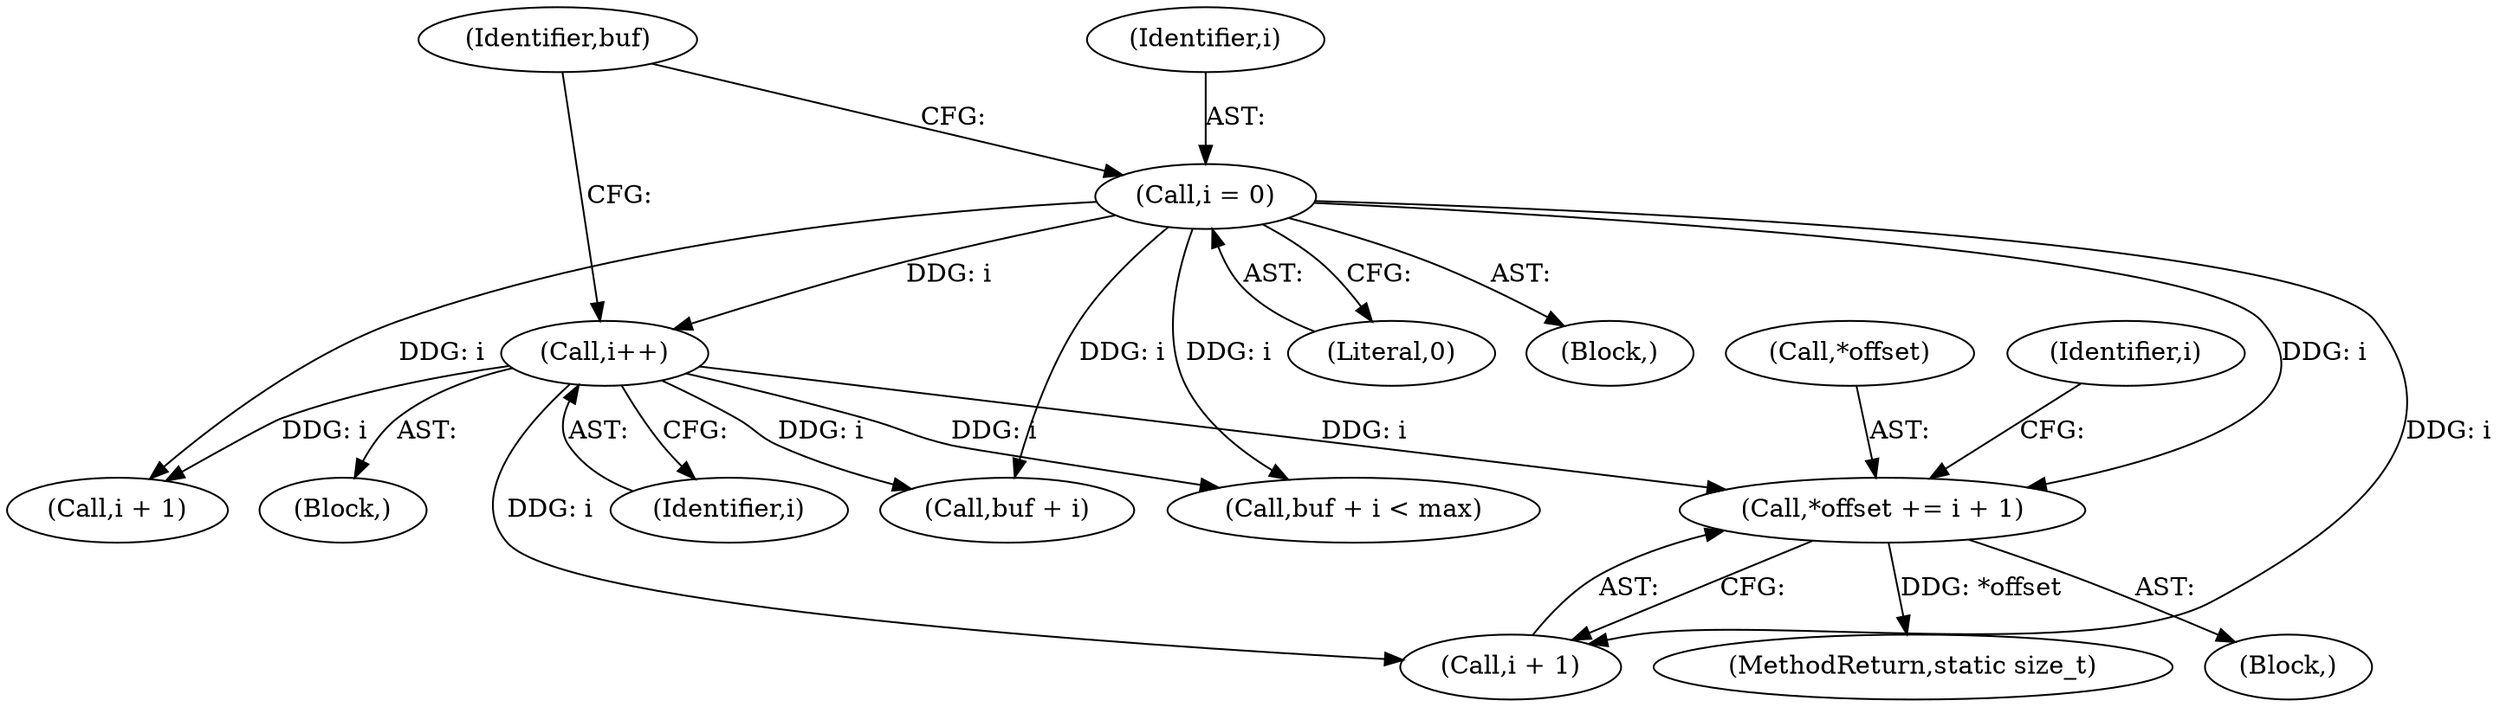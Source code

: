 digraph "0_radare2_d2632f6483a3ceb5d8e0a5fb11142c51c43978b4@pointer" {
"1000138" [label="(Call,*offset += i + 1)"];
"1000124" [label="(Call,i++)"];
"1000108" [label="(Call,i = 0)"];
"1000113" [label="(Call,buf + i < max)"];
"1000108" [label="(Call,i = 0)"];
"1000145" [label="(Call,i + 1)"];
"1000138" [label="(Call,*offset += i + 1)"];
"1000148" [label="(MethodReturn,static size_t)"];
"1000139" [label="(Call,*offset)"];
"1000110" [label="(Literal,0)"];
"1000125" [label="(Identifier,i)"];
"1000109" [label="(Identifier,i)"];
"1000146" [label="(Identifier,i)"];
"1000106" [label="(Block,)"];
"1000137" [label="(Block,)"];
"1000141" [label="(Call,i + 1)"];
"1000115" [label="(Identifier,buf)"];
"1000123" [label="(Block,)"];
"1000124" [label="(Call,i++)"];
"1000114" [label="(Call,buf + i)"];
"1000138" -> "1000137"  [label="AST: "];
"1000138" -> "1000141"  [label="CFG: "];
"1000139" -> "1000138"  [label="AST: "];
"1000141" -> "1000138"  [label="AST: "];
"1000146" -> "1000138"  [label="CFG: "];
"1000138" -> "1000148"  [label="DDG: *offset"];
"1000124" -> "1000138"  [label="DDG: i"];
"1000108" -> "1000138"  [label="DDG: i"];
"1000124" -> "1000123"  [label="AST: "];
"1000124" -> "1000125"  [label="CFG: "];
"1000125" -> "1000124"  [label="AST: "];
"1000115" -> "1000124"  [label="CFG: "];
"1000124" -> "1000113"  [label="DDG: i"];
"1000124" -> "1000114"  [label="DDG: i"];
"1000108" -> "1000124"  [label="DDG: i"];
"1000124" -> "1000141"  [label="DDG: i"];
"1000124" -> "1000145"  [label="DDG: i"];
"1000108" -> "1000106"  [label="AST: "];
"1000108" -> "1000110"  [label="CFG: "];
"1000109" -> "1000108"  [label="AST: "];
"1000110" -> "1000108"  [label="AST: "];
"1000115" -> "1000108"  [label="CFG: "];
"1000108" -> "1000113"  [label="DDG: i"];
"1000108" -> "1000114"  [label="DDG: i"];
"1000108" -> "1000141"  [label="DDG: i"];
"1000108" -> "1000145"  [label="DDG: i"];
}
